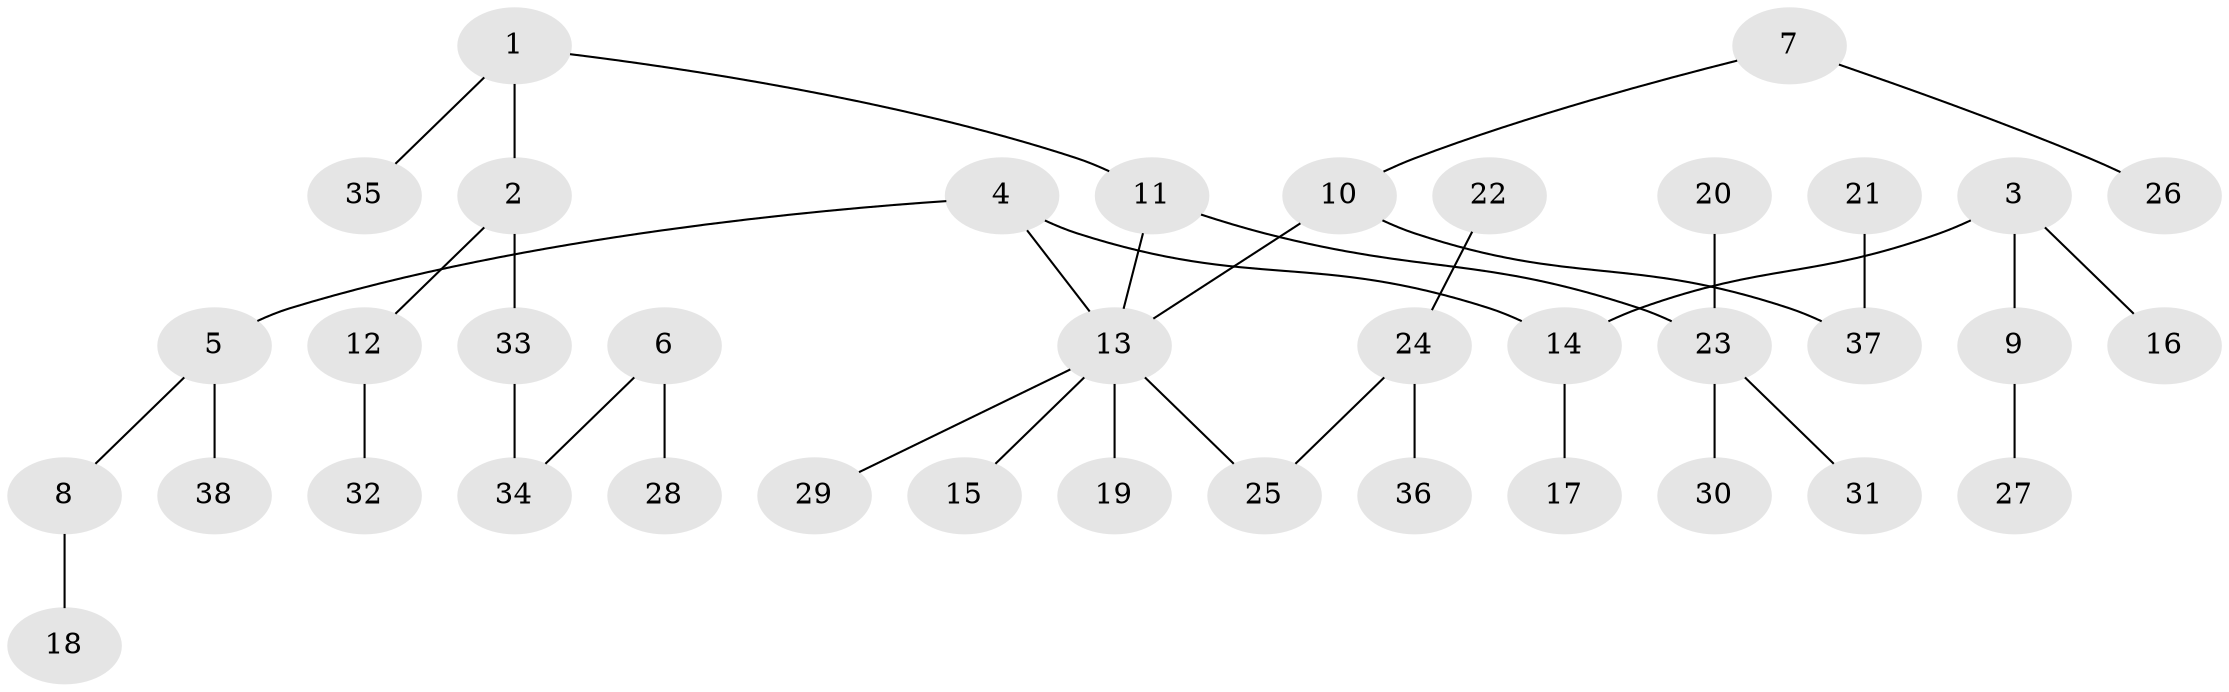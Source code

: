 // original degree distribution, {4: 0.08, 9: 0.013333333333333334, 5: 0.02666666666666667, 3: 0.16, 1: 0.52, 2: 0.2}
// Generated by graph-tools (version 1.1) at 2025/37/03/04/25 23:37:28]
// undirected, 38 vertices, 37 edges
graph export_dot {
  node [color=gray90,style=filled];
  1;
  2;
  3;
  4;
  5;
  6;
  7;
  8;
  9;
  10;
  11;
  12;
  13;
  14;
  15;
  16;
  17;
  18;
  19;
  20;
  21;
  22;
  23;
  24;
  25;
  26;
  27;
  28;
  29;
  30;
  31;
  32;
  33;
  34;
  35;
  36;
  37;
  38;
  1 -- 2 [weight=1.0];
  1 -- 11 [weight=1.0];
  1 -- 35 [weight=1.0];
  2 -- 12 [weight=1.0];
  2 -- 33 [weight=1.0];
  3 -- 9 [weight=1.0];
  3 -- 14 [weight=1.0];
  3 -- 16 [weight=1.0];
  4 -- 5 [weight=1.0];
  4 -- 13 [weight=1.0];
  4 -- 14 [weight=1.0];
  5 -- 8 [weight=1.0];
  5 -- 38 [weight=1.0];
  6 -- 28 [weight=1.0];
  6 -- 34 [weight=1.0];
  7 -- 10 [weight=1.0];
  7 -- 26 [weight=1.0];
  8 -- 18 [weight=1.0];
  9 -- 27 [weight=1.0];
  10 -- 13 [weight=1.0];
  10 -- 37 [weight=1.0];
  11 -- 13 [weight=1.0];
  11 -- 23 [weight=1.0];
  12 -- 32 [weight=1.0];
  13 -- 15 [weight=1.0];
  13 -- 19 [weight=1.0];
  13 -- 25 [weight=1.0];
  13 -- 29 [weight=1.0];
  14 -- 17 [weight=1.0];
  20 -- 23 [weight=1.0];
  21 -- 37 [weight=1.0];
  22 -- 24 [weight=1.0];
  23 -- 30 [weight=1.0];
  23 -- 31 [weight=1.0];
  24 -- 25 [weight=1.0];
  24 -- 36 [weight=1.0];
  33 -- 34 [weight=1.0];
}
